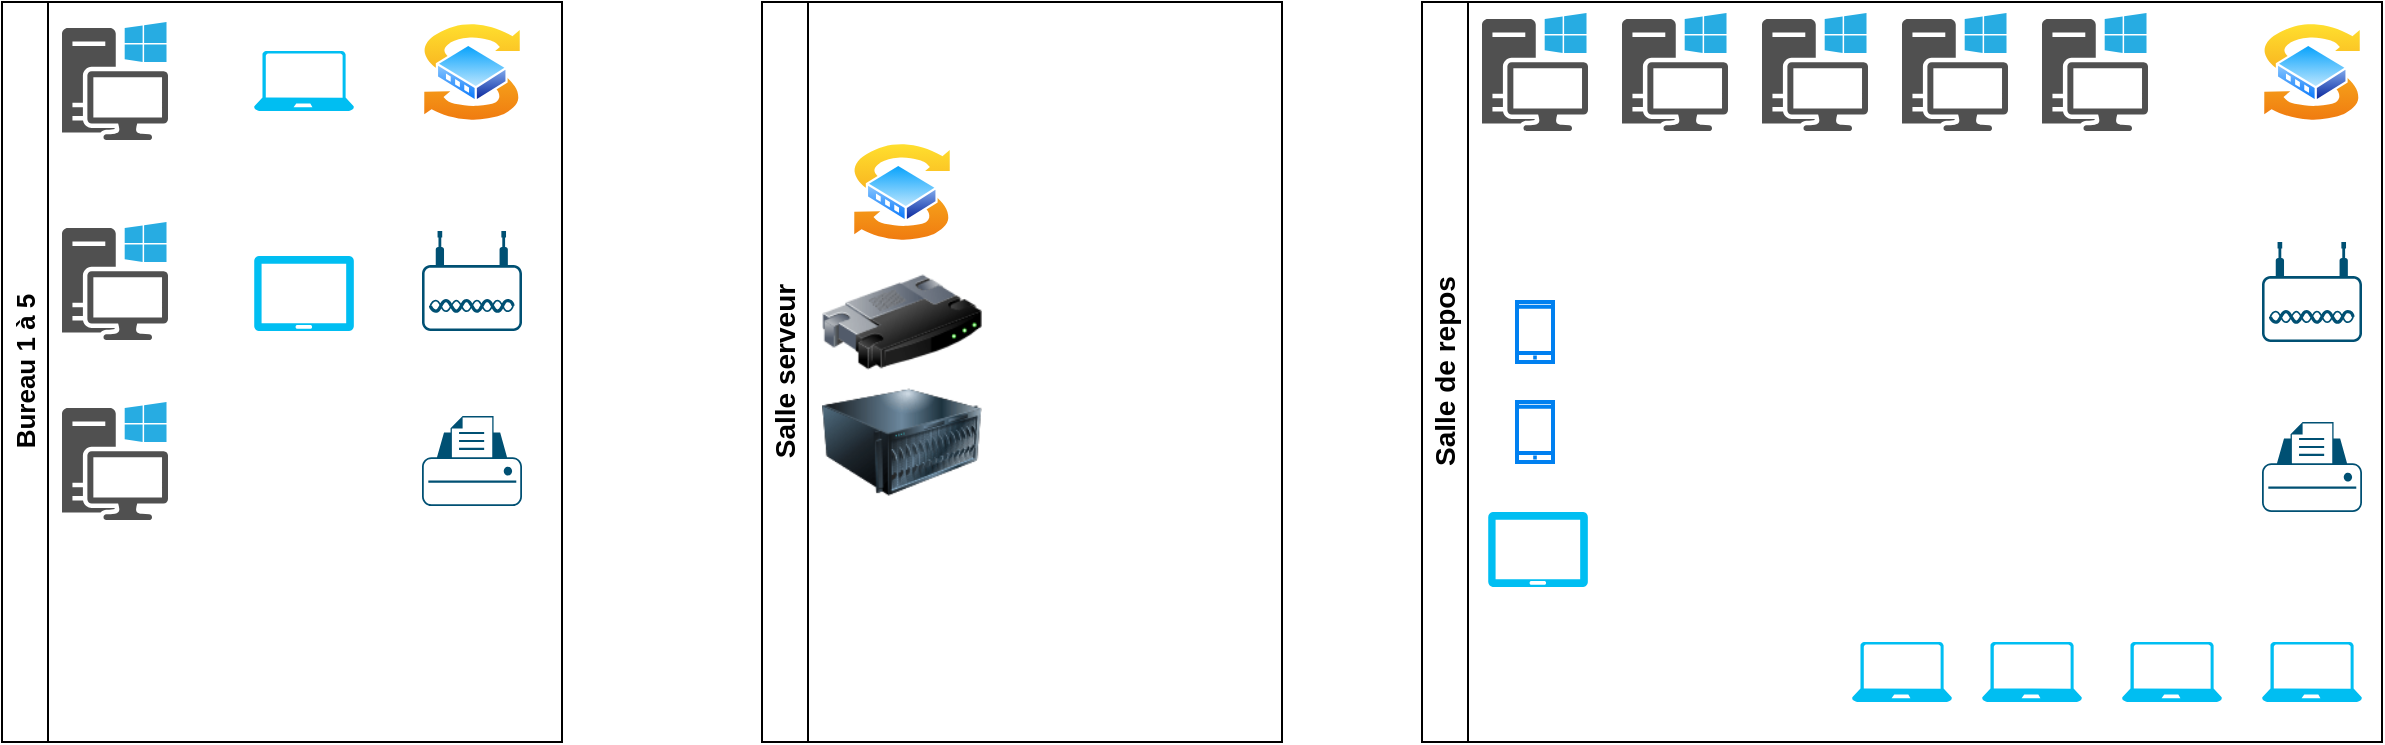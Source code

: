 <mxfile version="22.0.6" type="google">
  <diagram id="prtHgNgQTEPvFCAcTncT" name="Page-1">
    <mxGraphModel grid="1" page="1" gridSize="10" guides="1" tooltips="1" connect="1" arrows="1" fold="1" pageScale="1" pageWidth="827" pageHeight="1169" math="0" shadow="0">
      <root>
        <mxCell id="0" />
        <mxCell id="1" parent="0" />
        <mxCell id="_wPe-hq4PQfQlqKdEgOh-5" value="&lt;font style=&quot;font-size: 13px;&quot;&gt;Bureau 1 à 5&lt;/font&gt;" style="swimlane;horizontal=0;whiteSpace=wrap;html=1;" vertex="1" parent="1">
          <mxGeometry x="-1840" y="20" width="280" height="370" as="geometry" />
        </mxCell>
        <mxCell id="_wPe-hq4PQfQlqKdEgOh-8" value="" style="sketch=0;pointerEvents=1;shadow=0;dashed=0;html=1;strokeColor=none;fillColor=#505050;labelPosition=center;verticalLabelPosition=bottom;verticalAlign=top;outlineConnect=0;align=center;shape=mxgraph.office.devices.workstation_pc;" vertex="1" parent="_wPe-hq4PQfQlqKdEgOh-5">
          <mxGeometry x="30" y="10" width="53" height="59" as="geometry" />
        </mxCell>
        <mxCell id="_wPe-hq4PQfQlqKdEgOh-7" value="" style="sketch=0;pointerEvents=1;shadow=0;dashed=0;html=1;strokeColor=none;fillColor=#505050;labelPosition=center;verticalLabelPosition=bottom;verticalAlign=top;outlineConnect=0;align=center;shape=mxgraph.office.devices.workstation_pc;" vertex="1" parent="_wPe-hq4PQfQlqKdEgOh-5">
          <mxGeometry x="30" y="110" width="53" height="59" as="geometry" />
        </mxCell>
        <mxCell id="_wPe-hq4PQfQlqKdEgOh-6" value="" style="sketch=0;pointerEvents=1;shadow=0;dashed=0;html=1;strokeColor=none;fillColor=#505050;labelPosition=center;verticalLabelPosition=bottom;verticalAlign=top;outlineConnect=0;align=center;shape=mxgraph.office.devices.workstation_pc;" vertex="1" parent="_wPe-hq4PQfQlqKdEgOh-5">
          <mxGeometry x="30" y="200" width="53" height="59" as="geometry" />
        </mxCell>
        <mxCell id="_wPe-hq4PQfQlqKdEgOh-10" value="" style="image;aspect=fixed;perimeter=ellipsePerimeter;html=1;align=center;shadow=0;dashed=0;spacingTop=3;image=img/lib/active_directory/switch.svg;" vertex="1" parent="_wPe-hq4PQfQlqKdEgOh-5">
          <mxGeometry x="210" y="10" width="50" height="50" as="geometry" />
        </mxCell>
        <mxCell id="_wPe-hq4PQfQlqKdEgOh-11" value="" style="points=[[0.03,0.36,0],[0.18,0,0],[0.5,0.34,0],[0.82,0,0],[0.97,0.36,0],[1,0.67,0],[0.975,0.975,0],[0.5,1,0],[0.025,0.975,0],[0,0.67,0]];verticalLabelPosition=bottom;sketch=0;html=1;verticalAlign=top;aspect=fixed;align=center;pointerEvents=1;shape=mxgraph.cisco19.wireless_access_point;fillColor=#005073;strokeColor=none;" vertex="1" parent="_wPe-hq4PQfQlqKdEgOh-5">
          <mxGeometry x="210" y="114.5" width="50" height="50" as="geometry" />
        </mxCell>
        <mxCell id="_wPe-hq4PQfQlqKdEgOh-12" value="" style="points=[[0.22,0.185,0],[0.5,0,0],[0.78,0.185,0],[0.975,0.49,0],[1,0.73,0],[0.975,0.97,0],[0.5,1,0],[0.025,0.97,0],[0,0.73,0],[0.025,0.49,0]];verticalLabelPosition=bottom;sketch=0;html=1;verticalAlign=top;aspect=fixed;align=center;pointerEvents=1;shape=mxgraph.cisco19.printer;fillColor=#005073;strokeColor=none;" vertex="1" parent="_wPe-hq4PQfQlqKdEgOh-5">
          <mxGeometry x="210" y="207" width="50" height="45" as="geometry" />
        </mxCell>
        <mxCell id="_wPe-hq4PQfQlqKdEgOh-13" value="" style="verticalLabelPosition=bottom;html=1;verticalAlign=top;align=center;strokeColor=none;fillColor=#00BEF2;shape=mxgraph.azure.laptop;pointerEvents=1;" vertex="1" parent="_wPe-hq4PQfQlqKdEgOh-5">
          <mxGeometry x="126" y="24.5" width="50" height="30" as="geometry" />
        </mxCell>
        <mxCell id="_wPe-hq4PQfQlqKdEgOh-14" value="" style="verticalLabelPosition=bottom;html=1;verticalAlign=top;align=center;strokeColor=none;fillColor=#00BEF2;shape=mxgraph.azure.tablet;pointerEvents=1;" vertex="1" parent="_wPe-hq4PQfQlqKdEgOh-5">
          <mxGeometry x="126" y="127" width="50" height="37.5" as="geometry" />
        </mxCell>
        <mxCell id="_wPe-hq4PQfQlqKdEgOh-15" value="&lt;span style=&quot;font-size: 14px;&quot;&gt;Salle serveur&lt;/span&gt;" style="swimlane;horizontal=0;whiteSpace=wrap;html=1;" vertex="1" parent="1">
          <mxGeometry x="-1460" y="20" width="260" height="370" as="geometry" />
        </mxCell>
        <mxCell id="_wPe-hq4PQfQlqKdEgOh-18" value="" style="image;html=1;image=img/lib/clip_art/computers/Server_128x128.png" vertex="1" parent="_wPe-hq4PQfQlqKdEgOh-15">
          <mxGeometry x="30" y="180" width="80" height="80" as="geometry" />
        </mxCell>
        <mxCell id="_wPe-hq4PQfQlqKdEgOh-17" value="" style="image;html=1;image=img/lib/clip_art/networking/Router_128x128.png" vertex="1" parent="_wPe-hq4PQfQlqKdEgOh-15">
          <mxGeometry x="30" y="120" width="80" height="80" as="geometry" />
        </mxCell>
        <mxCell id="_wPe-hq4PQfQlqKdEgOh-16" value="" style="image;aspect=fixed;perimeter=ellipsePerimeter;html=1;align=center;shadow=0;dashed=0;spacingTop=3;image=img/lib/active_directory/switch.svg;" vertex="1" parent="_wPe-hq4PQfQlqKdEgOh-15">
          <mxGeometry x="45" y="70" width="50" height="50" as="geometry" />
        </mxCell>
        <mxCell id="_wPe-hq4PQfQlqKdEgOh-19" value="&lt;span style=&quot;font-size: 14px;&quot;&gt;Salle de repos&lt;br&gt;&lt;/span&gt;" style="swimlane;horizontal=0;whiteSpace=wrap;html=1;" vertex="1" parent="1">
          <mxGeometry x="-1130" y="20" width="480" height="370" as="geometry" />
        </mxCell>
        <mxCell id="_wPe-hq4PQfQlqKdEgOh-24" value="" style="sketch=0;pointerEvents=1;shadow=0;dashed=0;html=1;strokeColor=none;fillColor=#505050;labelPosition=center;verticalLabelPosition=bottom;verticalAlign=top;outlineConnect=0;align=center;shape=mxgraph.office.devices.workstation_pc;" vertex="1" parent="_wPe-hq4PQfQlqKdEgOh-19">
          <mxGeometry x="30" y="5.5" width="53" height="59" as="geometry" />
        </mxCell>
        <mxCell id="_wPe-hq4PQfQlqKdEgOh-23" value="" style="sketch=0;pointerEvents=1;shadow=0;dashed=0;html=1;strokeColor=none;fillColor=#505050;labelPosition=center;verticalLabelPosition=bottom;verticalAlign=top;outlineConnect=0;align=center;shape=mxgraph.office.devices.workstation_pc;" vertex="1" parent="_wPe-hq4PQfQlqKdEgOh-19">
          <mxGeometry x="100" y="5.5" width="53" height="59" as="geometry" />
        </mxCell>
        <mxCell id="_wPe-hq4PQfQlqKdEgOh-22" value="" style="sketch=0;pointerEvents=1;shadow=0;dashed=0;html=1;strokeColor=none;fillColor=#505050;labelPosition=center;verticalLabelPosition=bottom;verticalAlign=top;outlineConnect=0;align=center;shape=mxgraph.office.devices.workstation_pc;" vertex="1" parent="_wPe-hq4PQfQlqKdEgOh-19">
          <mxGeometry x="170" y="5.5" width="53" height="59" as="geometry" />
        </mxCell>
        <mxCell id="_wPe-hq4PQfQlqKdEgOh-21" value="" style="sketch=0;pointerEvents=1;shadow=0;dashed=0;html=1;strokeColor=none;fillColor=#505050;labelPosition=center;verticalLabelPosition=bottom;verticalAlign=top;outlineConnect=0;align=center;shape=mxgraph.office.devices.workstation_pc;" vertex="1" parent="_wPe-hq4PQfQlqKdEgOh-19">
          <mxGeometry x="240" y="5.5" width="53" height="59" as="geometry" />
        </mxCell>
        <mxCell id="_wPe-hq4PQfQlqKdEgOh-20" value="" style="sketch=0;pointerEvents=1;shadow=0;dashed=0;html=1;strokeColor=none;fillColor=#505050;labelPosition=center;verticalLabelPosition=bottom;verticalAlign=top;outlineConnect=0;align=center;shape=mxgraph.office.devices.workstation_pc;" vertex="1" parent="_wPe-hq4PQfQlqKdEgOh-19">
          <mxGeometry x="310" y="5.5" width="53" height="59" as="geometry" />
        </mxCell>
        <mxCell id="_wPe-hq4PQfQlqKdEgOh-25" value="" style="verticalLabelPosition=bottom;html=1;verticalAlign=top;align=center;strokeColor=none;fillColor=#00BEF2;shape=mxgraph.azure.laptop;pointerEvents=1;" vertex="1" parent="_wPe-hq4PQfQlqKdEgOh-19">
          <mxGeometry x="420" y="320" width="50" height="30" as="geometry" />
        </mxCell>
        <mxCell id="_wPe-hq4PQfQlqKdEgOh-26" value="" style="verticalLabelPosition=bottom;html=1;verticalAlign=top;align=center;strokeColor=none;fillColor=#00BEF2;shape=mxgraph.azure.laptop;pointerEvents=1;" vertex="1" parent="_wPe-hq4PQfQlqKdEgOh-19">
          <mxGeometry x="350" y="320" width="50" height="30" as="geometry" />
        </mxCell>
        <mxCell id="_wPe-hq4PQfQlqKdEgOh-28" value="" style="verticalLabelPosition=bottom;html=1;verticalAlign=top;align=center;strokeColor=none;fillColor=#00BEF2;shape=mxgraph.azure.laptop;pointerEvents=1;" vertex="1" parent="_wPe-hq4PQfQlqKdEgOh-19">
          <mxGeometry x="280" y="320" width="50" height="30" as="geometry" />
        </mxCell>
        <mxCell id="_wPe-hq4PQfQlqKdEgOh-27" value="" style="verticalLabelPosition=bottom;html=1;verticalAlign=top;align=center;strokeColor=none;fillColor=#00BEF2;shape=mxgraph.azure.laptop;pointerEvents=1;" vertex="1" parent="_wPe-hq4PQfQlqKdEgOh-19">
          <mxGeometry x="215" y="320" width="50" height="30" as="geometry" />
        </mxCell>
        <mxCell id="_wPe-hq4PQfQlqKdEgOh-29" value="" style="verticalLabelPosition=bottom;html=1;verticalAlign=top;align=center;strokeColor=none;fillColor=#00BEF2;shape=mxgraph.azure.tablet;pointerEvents=1;" vertex="1" parent="_wPe-hq4PQfQlqKdEgOh-19">
          <mxGeometry x="33" y="255" width="50" height="37.5" as="geometry" />
        </mxCell>
        <mxCell id="_wPe-hq4PQfQlqKdEgOh-31" value="" style="html=1;verticalLabelPosition=bottom;align=center;labelBackgroundColor=#ffffff;verticalAlign=top;strokeWidth=2;strokeColor=#0080F0;shadow=0;dashed=0;shape=mxgraph.ios7.icons.smartphone;" vertex="1" parent="_wPe-hq4PQfQlqKdEgOh-19">
          <mxGeometry x="47.5" y="150" width="18" height="30" as="geometry" />
        </mxCell>
        <mxCell id="_wPe-hq4PQfQlqKdEgOh-34" value="" style="points=[[0.22,0.185,0],[0.5,0,0],[0.78,0.185,0],[0.975,0.49,0],[1,0.73,0],[0.975,0.97,0],[0.5,1,0],[0.025,0.97,0],[0,0.73,0],[0.025,0.49,0]];verticalLabelPosition=bottom;sketch=0;html=1;verticalAlign=top;aspect=fixed;align=center;pointerEvents=1;shape=mxgraph.cisco19.printer;fillColor=#005073;strokeColor=none;" vertex="1" parent="_wPe-hq4PQfQlqKdEgOh-19">
          <mxGeometry x="420" y="210" width="50" height="45" as="geometry" />
        </mxCell>
        <mxCell id="_wPe-hq4PQfQlqKdEgOh-33" value="" style="points=[[0.03,0.36,0],[0.18,0,0],[0.5,0.34,0],[0.82,0,0],[0.97,0.36,0],[1,0.67,0],[0.975,0.975,0],[0.5,1,0],[0.025,0.975,0],[0,0.67,0]];verticalLabelPosition=bottom;sketch=0;html=1;verticalAlign=top;aspect=fixed;align=center;pointerEvents=1;shape=mxgraph.cisco19.wireless_access_point;fillColor=#005073;strokeColor=none;" vertex="1" parent="_wPe-hq4PQfQlqKdEgOh-19">
          <mxGeometry x="420" y="120" width="50" height="50" as="geometry" />
        </mxCell>
        <mxCell id="_wPe-hq4PQfQlqKdEgOh-32" value="" style="image;aspect=fixed;perimeter=ellipsePerimeter;html=1;align=center;shadow=0;dashed=0;spacingTop=3;image=img/lib/active_directory/switch.svg;" vertex="1" parent="_wPe-hq4PQfQlqKdEgOh-19">
          <mxGeometry x="420" y="10" width="50" height="50" as="geometry" />
        </mxCell>
        <mxCell id="_wPe-hq4PQfQlqKdEgOh-30" value="" style="html=1;verticalLabelPosition=bottom;align=center;labelBackgroundColor=#ffffff;verticalAlign=top;strokeWidth=2;strokeColor=#0080F0;shadow=0;dashed=0;shape=mxgraph.ios7.icons.smartphone;" vertex="1" parent="_wPe-hq4PQfQlqKdEgOh-19">
          <mxGeometry x="47.5" y="200" width="18" height="30" as="geometry" />
        </mxCell>
      </root>
    </mxGraphModel>
  </diagram>
</mxfile>
